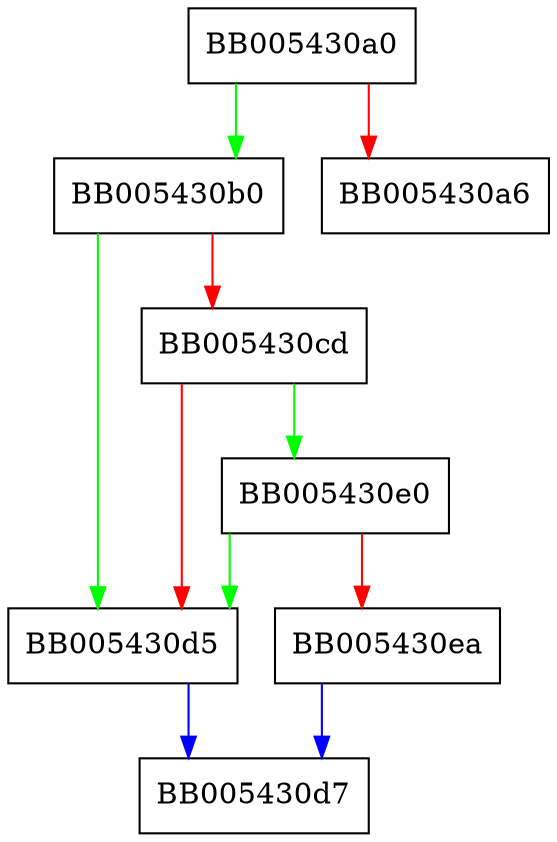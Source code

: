 digraph ossl_bn_mont_ctx_eq {
  node [shape="box"];
  graph [splines=ortho];
  BB005430a0 -> BB005430b0 [color="green"];
  BB005430a0 -> BB005430a6 [color="red"];
  BB005430b0 -> BB005430d5 [color="green"];
  BB005430b0 -> BB005430cd [color="red"];
  BB005430cd -> BB005430e0 [color="green"];
  BB005430cd -> BB005430d5 [color="red"];
  BB005430d5 -> BB005430d7 [color="blue"];
  BB005430e0 -> BB005430d5 [color="green"];
  BB005430e0 -> BB005430ea [color="red"];
  BB005430ea -> BB005430d7 [color="blue"];
}